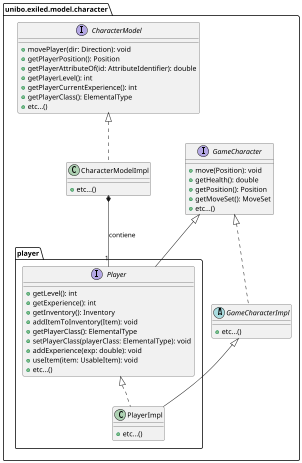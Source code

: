 @startuml
scale 0.5
set separator none
package unibo.exiled.model.character
{
  interface GameCharacter {
      + move(Position): void
      + getHealth(): double
      + getPosition(): Position
      + getMoveSet(): MoveSet
      + etc...()
  }
  
  abstract class GameCharacterImpl implements GameCharacter {
      + etc...()
  }
  
  package player{
    interface Player extends GameCharacter {
        + getLevel(): int
        + getExperience(): int
        + getInventory(): Inventory
        + addItemToInventory(Item): void
        + getPlayerClass(): ElementalType
        + setPlayerClass(playerClass: ElementalType): void
        + addExperience(exp: double): void
        + useItem(item: UsableItem): void
        + etc...()
    }
    
    class PlayerImpl extends GameCharacterImpl implements Player {
        + etc...()
    }
  }
  

  
  interface CharacterModel {
      + movePlayer(dir: Direction): void
      + getPlayerPosition(): Position
      + getPlayerAttributeOf(id: AttributeIdentifier): double
      + getPlayerLevel(): int
      + getPlayerCurrentExperience(): int
      + getPlayerClass(): ElementalType
      + etc...()
  }
  
  class CharacterModelImpl implements CharacterModel {
       + etc...()
  }
}

CharacterModelImpl *-- "1" Player : contiene

@enduml

